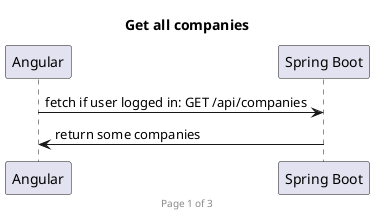 @startuml

footer Page 1 of 3

title Get all companies
Angular -> "Spring Boot": fetch if user logged in: GET /api/companies
"Spring Boot" -> Angular: return some companies
@enduml
